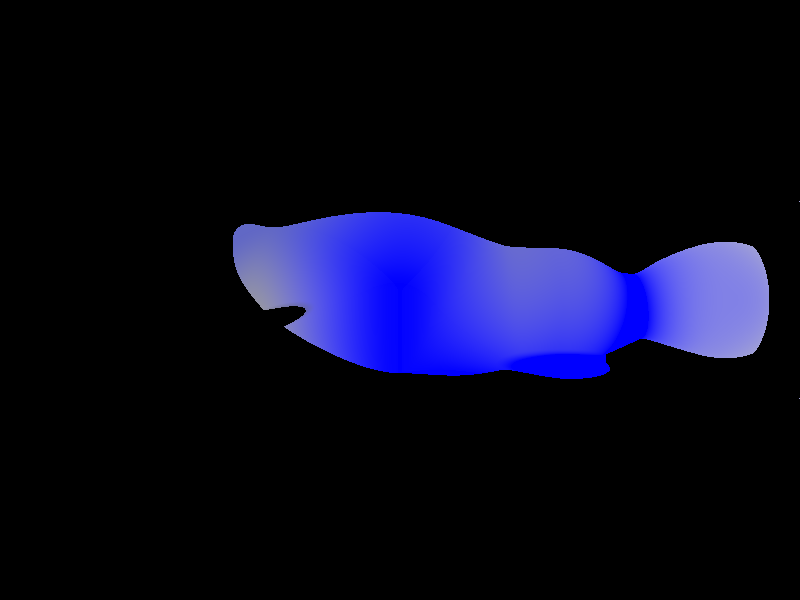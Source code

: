 #include "colors.inc"

camera{
	location <0, 0, -4>
	look_at 0
}

blob{
//top jaw/top of head, all the way to tail.
	cylinder{
		<-1,0.4,0>, <1,0,0>, 0.5, 1.1
		texture{
			pigment{colour DarkSlateBlue}
		}
	}
//bottom jaw to tail
	cylinder{
		<-0.8,0,0>, <1,0,0>, 0.5, 1
		texture{
			pigment{colour DimGrey}
		}
	}
//mouth
	cylinder{
		<-0.8,0.4,-1>,
		<-0.8,0.4,1>, 0.3,-2
		scale<1,0.25,1>
		rotate<0,0,15>
	}
//belly
	sphere{
		<1,-0.5,0>, 1
		strength 1
		texture{
			pigment{colour Blue}
		}
	}
//fins
	cylinder{
		<0.25,-0.4,-0.5>,<0.25,-0.4,0.5>,0.1,1.1
		scale<4,1,1>
		texture{
			pigment{colour Blue}
		}
	}
//tail
	cylinder{
		<1,0,0>, <2,0,0>, 0.5,1.2
		texture{
			pigment{colour Blue}
		}
	}
	cylinder{
		<3,-1,0>,<2,0,0>,0.5,1
		texture{
			pigment{colour RichBlue}
		}
	}
	cylinder{
		<3,1,0>,<2,0,0>,0.5,1
		texture{
			pigment{colour RichBlue}
		}
	}
//hump on back. possibly unneded.
	sphere{
		0, 1
		strength 1.7
		texture{
			pigment{colour Blue}
		}
	}
}  
/*
sphere{
	<1,0,0>, 2
	texture{
		pigment{colour Blue transmit .5}
	}
}
sphere{
	0, 2
	texture{
		pigment{colour Grey transmit .5}
	}
}*/
light_source { <2, 4, -3> color White}
light_source { <-2, -4, -3> color White}
